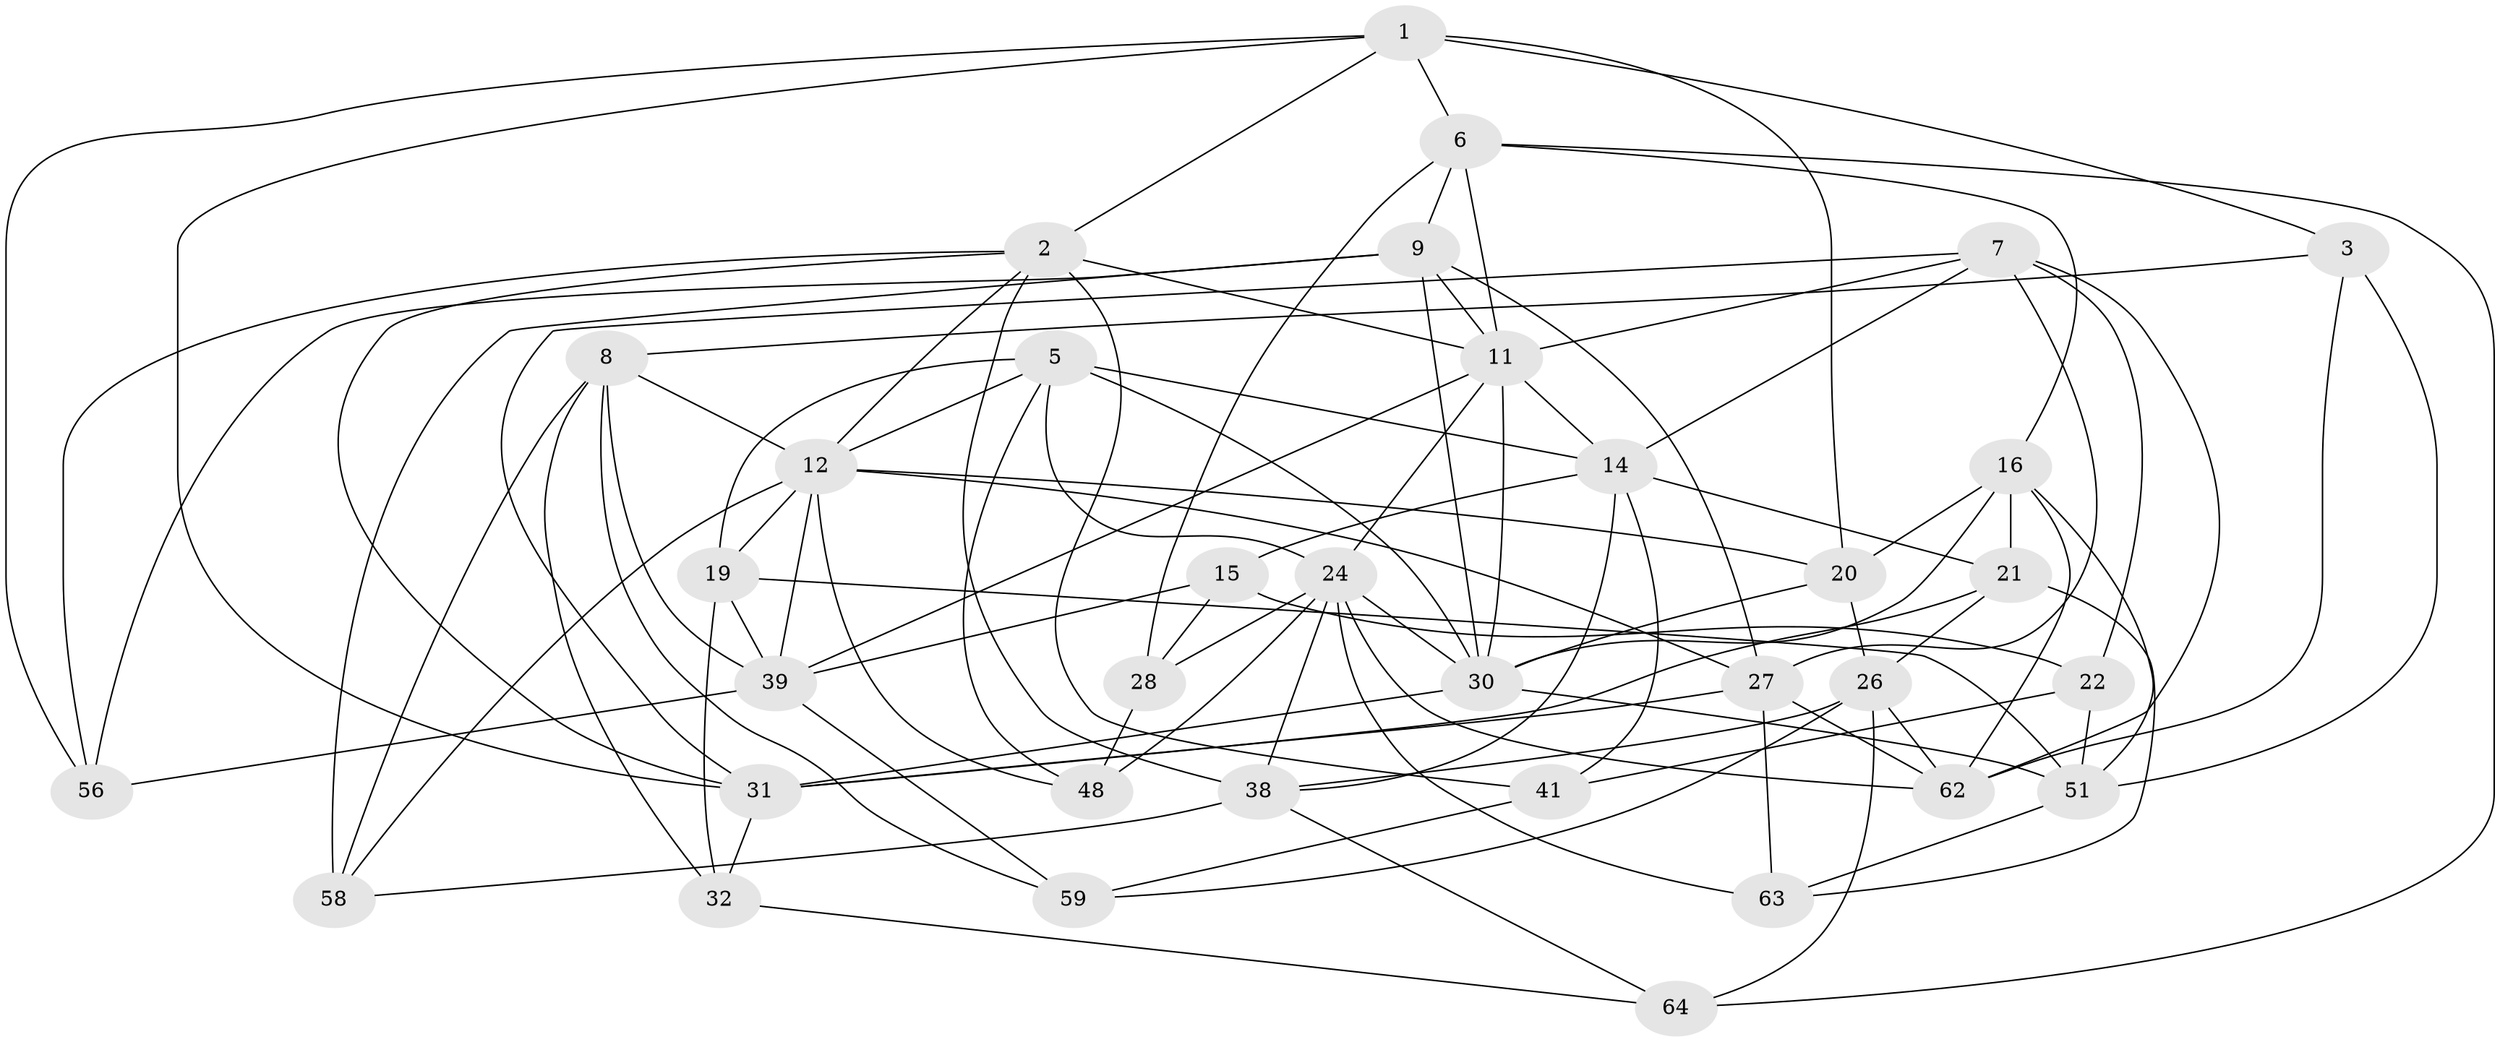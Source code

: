 // original degree distribution, {4: 1.0}
// Generated by graph-tools (version 1.1) at 2025/16/03/09/25 04:16:14]
// undirected, 35 vertices, 98 edges
graph export_dot {
graph [start="1"]
  node [color=gray90,style=filled];
  1 [super="+10+33"];
  2 [super="+4"];
  3;
  5 [super="+54+49"];
  6 [super="+13"];
  7 [super="+23"];
  8 [super="+43"];
  9 [super="+47"];
  11 [super="+65+18"];
  12 [super="+25+52"];
  14 [super="+68+17"];
  15;
  16 [super="+60"];
  19 [super="+61"];
  20 [super="+67"];
  21 [super="+35"];
  22;
  24 [super="+71+34"];
  26 [super="+36"];
  27 [super="+29"];
  28;
  30 [super="+40"];
  31 [super="+37+44"];
  32;
  38 [super="+53"];
  39 [super="+42"];
  41;
  48;
  51 [super="+66"];
  56;
  58;
  59;
  62 [super="+69"];
  63;
  64;
  1 -- 3;
  1 -- 2 [weight=2];
  1 -- 6;
  1 -- 31;
  1 -- 56;
  1 -- 20 [weight=2];
  2 -- 11;
  2 -- 38;
  2 -- 56;
  2 -- 41;
  2 -- 12;
  2 -- 31;
  3 -- 51;
  3 -- 8;
  3 -- 62;
  5 -- 19 [weight=2];
  5 -- 24;
  5 -- 30;
  5 -- 48;
  5 -- 12;
  5 -- 14 [weight=2];
  6 -- 16;
  6 -- 64;
  6 -- 11;
  6 -- 28;
  6 -- 9;
  7 -- 11;
  7 -- 22;
  7 -- 27;
  7 -- 31;
  7 -- 62;
  7 -- 14;
  8 -- 39;
  8 -- 32;
  8 -- 59;
  8 -- 58;
  8 -- 12;
  9 -- 27;
  9 -- 58;
  9 -- 30;
  9 -- 56;
  9 -- 11;
  11 -- 39;
  11 -- 24;
  11 -- 30;
  11 -- 14;
  12 -- 39 [weight=2];
  12 -- 27;
  12 -- 48;
  12 -- 19;
  12 -- 20;
  12 -- 58;
  14 -- 15;
  14 -- 21;
  14 -- 38;
  14 -- 41;
  15 -- 22;
  15 -- 28;
  15 -- 39;
  16 -- 21;
  16 -- 20;
  16 -- 51;
  16 -- 30;
  16 -- 62;
  19 -- 32;
  19 -- 39;
  19 -- 51;
  20 -- 26;
  20 -- 30;
  21 -- 31 [weight=2];
  21 -- 26;
  21 -- 63;
  22 -- 41;
  22 -- 51;
  24 -- 48;
  24 -- 28;
  24 -- 30;
  24 -- 63;
  24 -- 38;
  24 -- 62;
  26 -- 38;
  26 -- 59;
  26 -- 64;
  26 -- 62;
  27 -- 63;
  27 -- 62;
  27 -- 31;
  28 -- 48;
  30 -- 51;
  30 -- 31;
  31 -- 32;
  32 -- 64;
  38 -- 58;
  38 -- 64;
  39 -- 56;
  39 -- 59;
  41 -- 59;
  51 -- 63;
}
